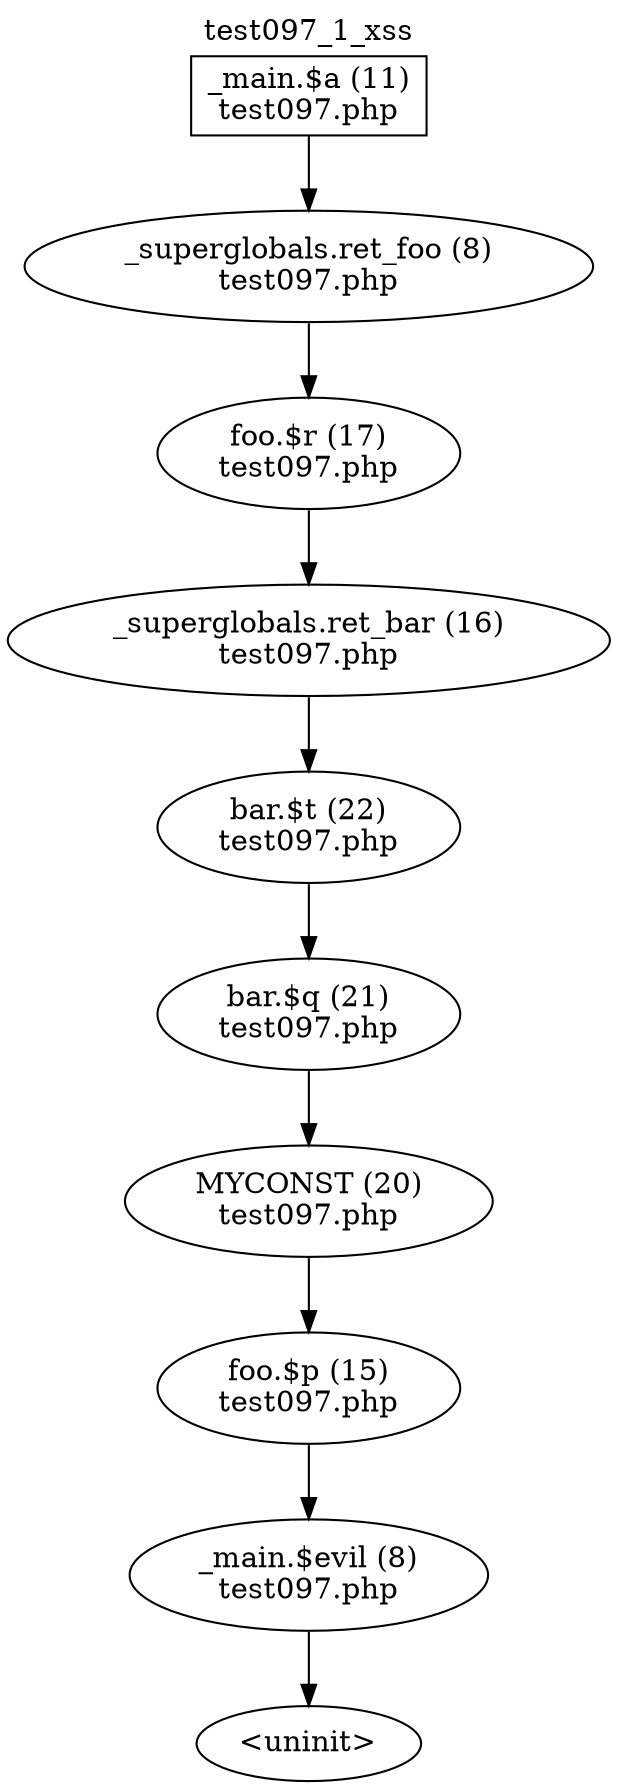 digraph cfg {
  label="test097_1_xss";
  labelloc=t;
  n1 [shape=box, label="_main.$a (11)\ntest097.php"];
  n2 [shape=ellipse, label="_superglobals.ret_foo (8)\ntest097.php"];
  n3 [shape=ellipse, label="foo.$r (17)\ntest097.php"];
  n4 [shape=ellipse, label="_superglobals.ret_bar (16)\ntest097.php"];
  n5 [shape=ellipse, label="bar.$t (22)\ntest097.php"];
  n6 [shape=ellipse, label="bar.$q (21)\ntest097.php"];
  n7 [shape=ellipse, label="MYCONST (20)\ntest097.php"];
  n8 [shape=ellipse, label="foo.$p (15)\ntest097.php"];
  n9 [shape=ellipse, label="_main.$evil (8)\ntest097.php"];
  n10 [shape=ellipse, label="<uninit>"];
  n1 -> n2;
  n2 -> n3;
  n3 -> n4;
  n4 -> n5;
  n5 -> n6;
  n6 -> n7;
  n7 -> n8;
  n8 -> n9;
  n9 -> n10;
}
